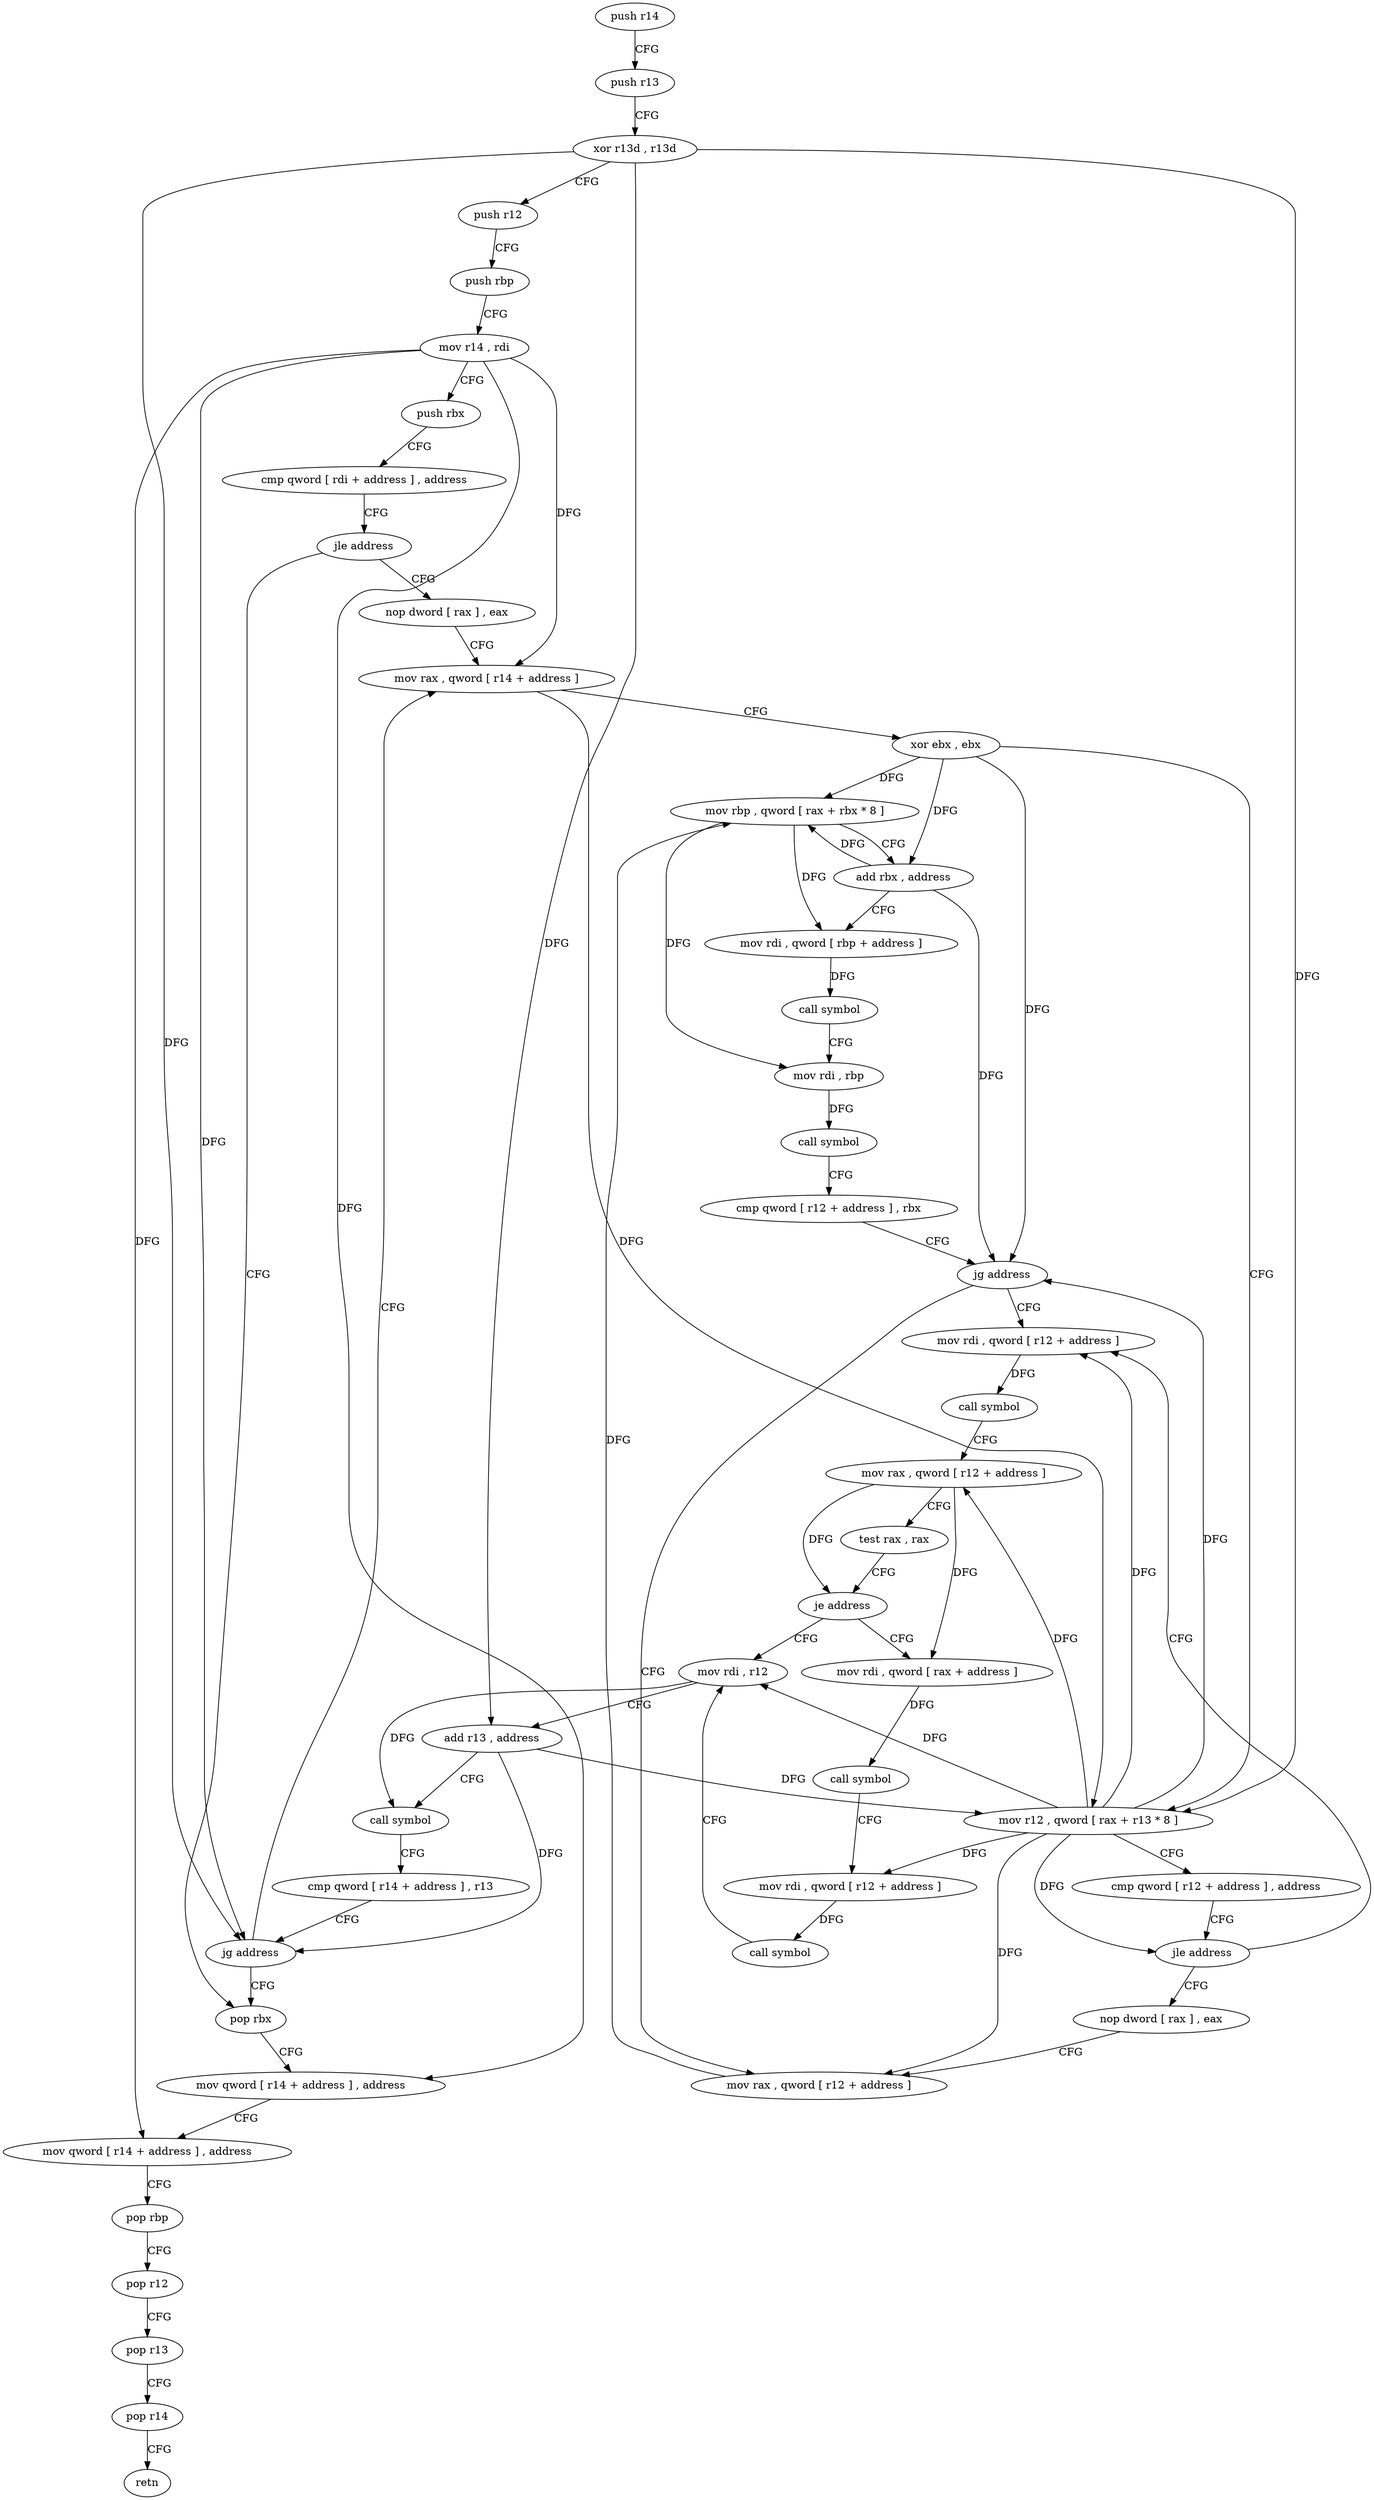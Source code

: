 digraph "func" {
"4326800" [label = "push r14" ]
"4326802" [label = "push r13" ]
"4326804" [label = "xor r13d , r13d" ]
"4326807" [label = "push r12" ]
"4326809" [label = "push rbp" ]
"4326810" [label = "mov r14 , rdi" ]
"4326813" [label = "push rbx" ]
"4326814" [label = "cmp qword [ rdi + address ] , address" ]
"4326822" [label = "jle address" ]
"4326953" [label = "pop rbx" ]
"4326828" [label = "nop dword [ rax ] , eax" ]
"4326954" [label = "mov qword [ r14 + address ] , address" ]
"4326965" [label = "mov qword [ r14 + address ] , address" ]
"4326976" [label = "pop rbp" ]
"4326977" [label = "pop r12" ]
"4326979" [label = "pop r13" ]
"4326981" [label = "pop r14" ]
"4326983" [label = "retn" ]
"4326832" [label = "mov rax , qword [ r14 + address ]" ]
"4326893" [label = "mov rdi , qword [ r12 + address ]" ]
"4326898" [label = "call symbol" ]
"4326903" [label = "mov rax , qword [ r12 + address ]" ]
"4326908" [label = "test rax , rax" ]
"4326911" [label = "je address" ]
"4326932" [label = "mov rdi , r12" ]
"4326913" [label = "mov rdi , qword [ rax + address ]" ]
"4326853" [label = "nop dword [ rax ] , eax" ]
"4326856" [label = "mov rax , qword [ r12 + address ]" ]
"4326935" [label = "add r13 , address" ]
"4326939" [label = "call symbol" ]
"4326944" [label = "cmp qword [ r14 + address ] , r13" ]
"4326951" [label = "jg address" ]
"4326917" [label = "call symbol" ]
"4326922" [label = "mov rdi , qword [ r12 + address ]" ]
"4326927" [label = "call symbol" ]
"4326861" [label = "mov rbp , qword [ rax + rbx * 8 ]" ]
"4326865" [label = "add rbx , address" ]
"4326869" [label = "mov rdi , qword [ rbp + address ]" ]
"4326873" [label = "call symbol" ]
"4326878" [label = "mov rdi , rbp" ]
"4326881" [label = "call symbol" ]
"4326886" [label = "cmp qword [ r12 + address ] , rbx" ]
"4326891" [label = "jg address" ]
"4326839" [label = "xor ebx , ebx" ]
"4326841" [label = "mov r12 , qword [ rax + r13 * 8 ]" ]
"4326845" [label = "cmp qword [ r12 + address ] , address" ]
"4326851" [label = "jle address" ]
"4326800" -> "4326802" [ label = "CFG" ]
"4326802" -> "4326804" [ label = "CFG" ]
"4326804" -> "4326807" [ label = "CFG" ]
"4326804" -> "4326841" [ label = "DFG" ]
"4326804" -> "4326935" [ label = "DFG" ]
"4326804" -> "4326951" [ label = "DFG" ]
"4326807" -> "4326809" [ label = "CFG" ]
"4326809" -> "4326810" [ label = "CFG" ]
"4326810" -> "4326813" [ label = "CFG" ]
"4326810" -> "4326954" [ label = "DFG" ]
"4326810" -> "4326965" [ label = "DFG" ]
"4326810" -> "4326832" [ label = "DFG" ]
"4326810" -> "4326951" [ label = "DFG" ]
"4326813" -> "4326814" [ label = "CFG" ]
"4326814" -> "4326822" [ label = "CFG" ]
"4326822" -> "4326953" [ label = "CFG" ]
"4326822" -> "4326828" [ label = "CFG" ]
"4326953" -> "4326954" [ label = "CFG" ]
"4326828" -> "4326832" [ label = "CFG" ]
"4326954" -> "4326965" [ label = "CFG" ]
"4326965" -> "4326976" [ label = "CFG" ]
"4326976" -> "4326977" [ label = "CFG" ]
"4326977" -> "4326979" [ label = "CFG" ]
"4326979" -> "4326981" [ label = "CFG" ]
"4326981" -> "4326983" [ label = "CFG" ]
"4326832" -> "4326839" [ label = "CFG" ]
"4326832" -> "4326841" [ label = "DFG" ]
"4326893" -> "4326898" [ label = "DFG" ]
"4326898" -> "4326903" [ label = "CFG" ]
"4326903" -> "4326908" [ label = "CFG" ]
"4326903" -> "4326911" [ label = "DFG" ]
"4326903" -> "4326913" [ label = "DFG" ]
"4326908" -> "4326911" [ label = "CFG" ]
"4326911" -> "4326932" [ label = "CFG" ]
"4326911" -> "4326913" [ label = "CFG" ]
"4326932" -> "4326935" [ label = "CFG" ]
"4326932" -> "4326939" [ label = "DFG" ]
"4326913" -> "4326917" [ label = "DFG" ]
"4326853" -> "4326856" [ label = "CFG" ]
"4326856" -> "4326861" [ label = "DFG" ]
"4326935" -> "4326939" [ label = "CFG" ]
"4326935" -> "4326841" [ label = "DFG" ]
"4326935" -> "4326951" [ label = "DFG" ]
"4326939" -> "4326944" [ label = "CFG" ]
"4326944" -> "4326951" [ label = "CFG" ]
"4326951" -> "4326832" [ label = "CFG" ]
"4326951" -> "4326953" [ label = "CFG" ]
"4326917" -> "4326922" [ label = "CFG" ]
"4326922" -> "4326927" [ label = "DFG" ]
"4326927" -> "4326932" [ label = "CFG" ]
"4326861" -> "4326865" [ label = "CFG" ]
"4326861" -> "4326869" [ label = "DFG" ]
"4326861" -> "4326878" [ label = "DFG" ]
"4326865" -> "4326869" [ label = "CFG" ]
"4326865" -> "4326861" [ label = "DFG" ]
"4326865" -> "4326891" [ label = "DFG" ]
"4326869" -> "4326873" [ label = "DFG" ]
"4326873" -> "4326878" [ label = "CFG" ]
"4326878" -> "4326881" [ label = "DFG" ]
"4326881" -> "4326886" [ label = "CFG" ]
"4326886" -> "4326891" [ label = "CFG" ]
"4326891" -> "4326856" [ label = "CFG" ]
"4326891" -> "4326893" [ label = "CFG" ]
"4326839" -> "4326841" [ label = "CFG" ]
"4326839" -> "4326861" [ label = "DFG" ]
"4326839" -> "4326865" [ label = "DFG" ]
"4326839" -> "4326891" [ label = "DFG" ]
"4326841" -> "4326845" [ label = "CFG" ]
"4326841" -> "4326851" [ label = "DFG" ]
"4326841" -> "4326893" [ label = "DFG" ]
"4326841" -> "4326903" [ label = "DFG" ]
"4326841" -> "4326932" [ label = "DFG" ]
"4326841" -> "4326922" [ label = "DFG" ]
"4326841" -> "4326856" [ label = "DFG" ]
"4326841" -> "4326891" [ label = "DFG" ]
"4326845" -> "4326851" [ label = "CFG" ]
"4326851" -> "4326893" [ label = "CFG" ]
"4326851" -> "4326853" [ label = "CFG" ]
}
